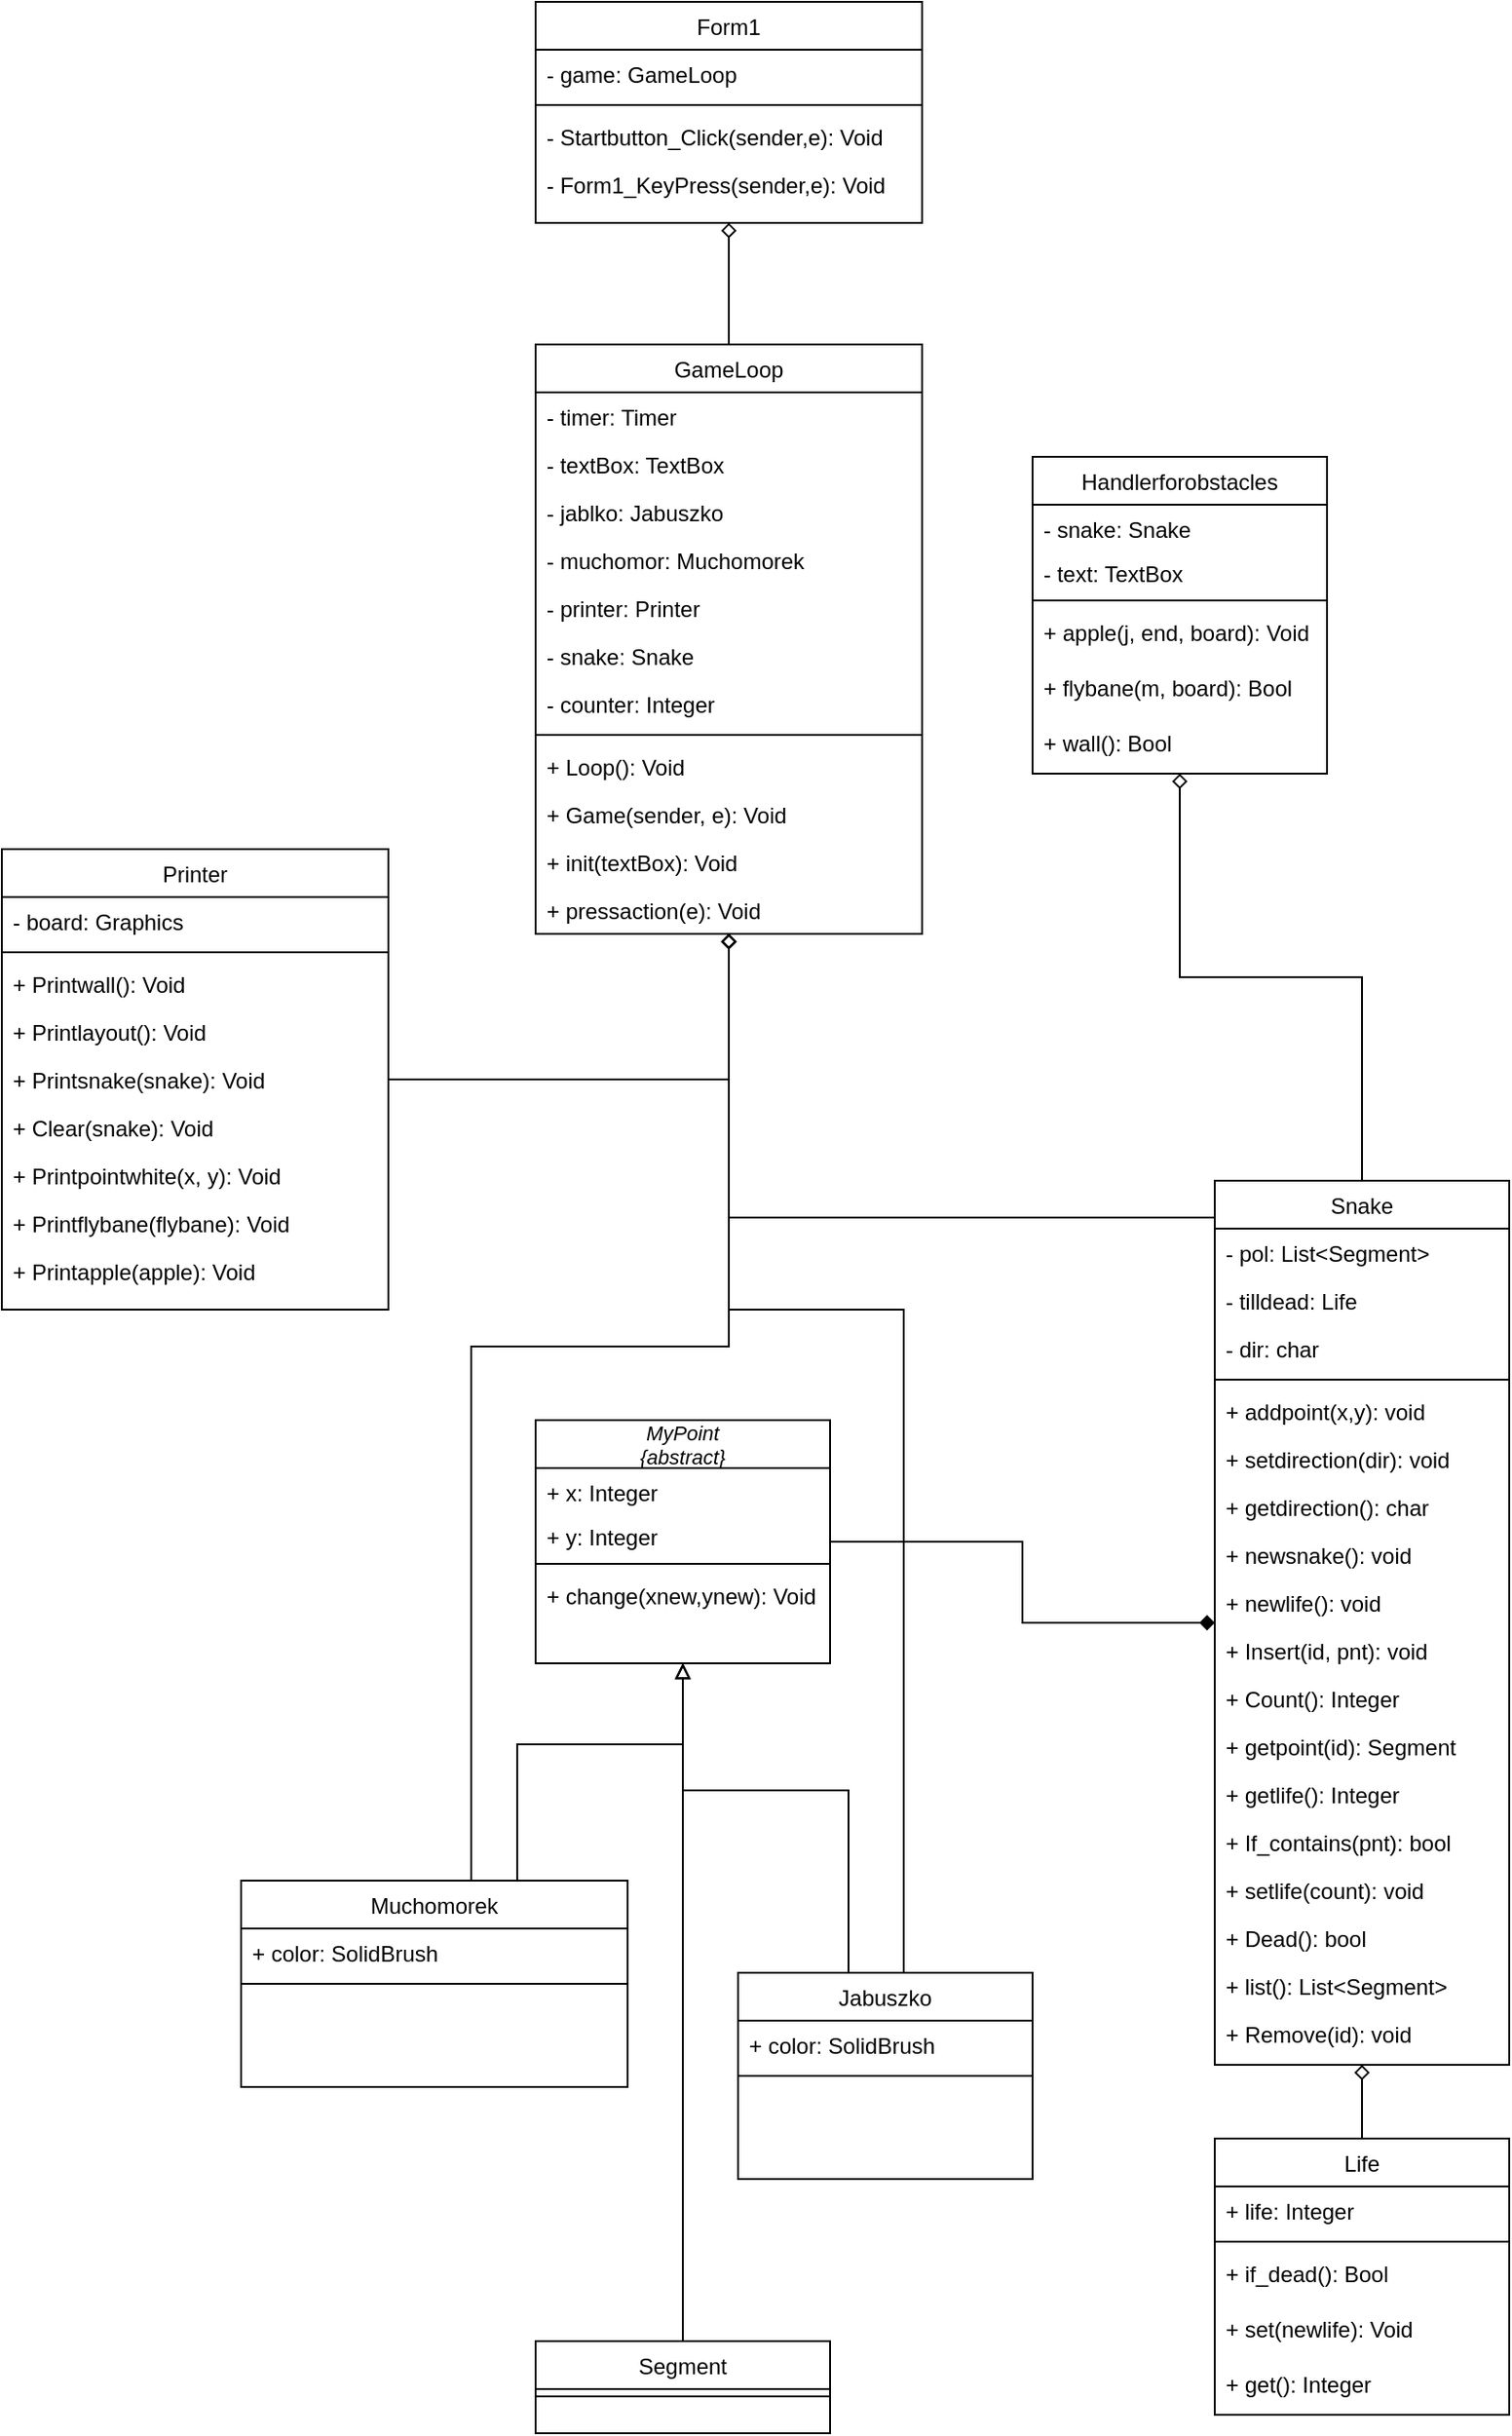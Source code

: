<mxfile version="14.7.3" type="device"><diagram id="C5RBs43oDa-KdzZeNtuy" name="Page-1"><mxGraphModel dx="1221" dy="682" grid="1" gridSize="10" guides="1" tooltips="1" connect="1" arrows="1" fold="1" page="1" pageScale="1" pageWidth="1169" pageHeight="1654" math="0" shadow="0"><root><mxCell id="WIyWlLk6GJQsqaUBKTNV-0"/><mxCell id="WIyWlLk6GJQsqaUBKTNV-1" parent="WIyWlLk6GJQsqaUBKTNV-0"/><mxCell id="AIkKR88uzF-q2asDHM5f-20" style="edgeStyle=orthogonalEdgeStyle;rounded=0;orthogonalLoop=1;jettySize=auto;html=1;endArrow=diamond;endFill=0;" edge="1" parent="WIyWlLk6GJQsqaUBKTNV-1" source="zkfFHV4jXpPFQw0GAbJ--0" target="zkfFHV4jXpPFQw0GAbJ--13"><mxGeometry relative="1" as="geometry"><Array as="points"><mxPoint x="905" y="960"/></Array></mxGeometry></mxCell><mxCell id="AIkKR88uzF-q2asDHM5f-21" style="edgeStyle=orthogonalEdgeStyle;rounded=0;orthogonalLoop=1;jettySize=auto;html=1;endArrow=diamond;endFill=0;" edge="1" parent="WIyWlLk6GJQsqaUBKTNV-1" source="zkfFHV4jXpPFQw0GAbJ--0" target="8PgcTjqdIKJs4auj-AQr-32"><mxGeometry relative="1" as="geometry"/></mxCell><mxCell id="zkfFHV4jXpPFQw0GAbJ--0" value="Snake" style="swimlane;fontStyle=0;align=center;verticalAlign=top;childLayout=stackLayout;horizontal=1;startSize=26;horizontalStack=0;resizeParent=1;resizeLast=0;collapsible=1;marginBottom=0;rounded=0;shadow=0;strokeWidth=1;" parent="WIyWlLk6GJQsqaUBKTNV-1" vertex="1"><mxGeometry x="1169" y="940" width="160" height="480" as="geometry"><mxRectangle x="230" y="140" width="160" height="26" as="alternateBounds"/></mxGeometry></mxCell><mxCell id="zkfFHV4jXpPFQw0GAbJ--1" value="- pol: List&lt;Segment&gt;" style="text;align=left;verticalAlign=top;spacingLeft=4;spacingRight=4;overflow=hidden;rotatable=0;points=[[0,0.5],[1,0.5]];portConstraint=eastwest;" parent="zkfFHV4jXpPFQw0GAbJ--0" vertex="1"><mxGeometry y="26" width="160" height="26" as="geometry"/></mxCell><mxCell id="zkfFHV4jXpPFQw0GAbJ--2" value="- tilldead: Life" style="text;align=left;verticalAlign=top;spacingLeft=4;spacingRight=4;overflow=hidden;rotatable=0;points=[[0,0.5],[1,0.5]];portConstraint=eastwest;rounded=0;shadow=0;html=0;" parent="zkfFHV4jXpPFQw0GAbJ--0" vertex="1"><mxGeometry y="52" width="160" height="26" as="geometry"/></mxCell><mxCell id="zkfFHV4jXpPFQw0GAbJ--3" value="- dir: char" style="text;align=left;verticalAlign=top;spacingLeft=4;spacingRight=4;overflow=hidden;rotatable=0;points=[[0,0.5],[1,0.5]];portConstraint=eastwest;rounded=0;shadow=0;html=0;" parent="zkfFHV4jXpPFQw0GAbJ--0" vertex="1"><mxGeometry y="78" width="160" height="26" as="geometry"/></mxCell><mxCell id="zkfFHV4jXpPFQw0GAbJ--4" value="" style="line;html=1;strokeWidth=1;align=left;verticalAlign=middle;spacingTop=-1;spacingLeft=3;spacingRight=3;rotatable=0;labelPosition=right;points=[];portConstraint=eastwest;" parent="zkfFHV4jXpPFQw0GAbJ--0" vertex="1"><mxGeometry y="104" width="160" height="8" as="geometry"/></mxCell><mxCell id="zkfFHV4jXpPFQw0GAbJ--5" value="+ addpoint(x,y): void" style="text;align=left;verticalAlign=top;spacingLeft=4;spacingRight=4;overflow=hidden;rotatable=0;points=[[0,0.5],[1,0.5]];portConstraint=eastwest;" parent="zkfFHV4jXpPFQw0GAbJ--0" vertex="1"><mxGeometry y="112" width="160" height="26" as="geometry"/></mxCell><mxCell id="8PgcTjqdIKJs4auj-AQr-12" value="+ setdirection(dir): void" style="text;align=left;verticalAlign=top;spacingLeft=4;spacingRight=4;overflow=hidden;rotatable=0;points=[[0,0.5],[1,0.5]];portConstraint=eastwest;fontStyle=0" parent="zkfFHV4jXpPFQw0GAbJ--0" vertex="1"><mxGeometry y="138" width="160" height="26" as="geometry"/></mxCell><mxCell id="8PgcTjqdIKJs4auj-AQr-13" value="+ getdirection(): char" style="text;align=left;verticalAlign=top;spacingLeft=4;spacingRight=4;overflow=hidden;rotatable=0;points=[[0,0.5],[1,0.5]];portConstraint=eastwest;fontStyle=0" parent="zkfFHV4jXpPFQw0GAbJ--0" vertex="1"><mxGeometry y="164" width="160" height="26" as="geometry"/></mxCell><mxCell id="8PgcTjqdIKJs4auj-AQr-78" value="+ newsnake(): void" style="text;align=left;verticalAlign=top;spacingLeft=4;spacingRight=4;overflow=hidden;rotatable=0;points=[[0,0.5],[1,0.5]];portConstraint=eastwest;fontStyle=0" parent="zkfFHV4jXpPFQw0GAbJ--0" vertex="1"><mxGeometry y="190" width="160" height="26" as="geometry"/></mxCell><mxCell id="8PgcTjqdIKJs4auj-AQr-80" value="+ newlife(): void" style="text;align=left;verticalAlign=top;spacingLeft=4;spacingRight=4;overflow=hidden;rotatable=0;points=[[0,0.5],[1,0.5]];portConstraint=eastwest;fontStyle=0" parent="zkfFHV4jXpPFQw0GAbJ--0" vertex="1"><mxGeometry y="216" width="160" height="26" as="geometry"/></mxCell><mxCell id="8PgcTjqdIKJs4auj-AQr-84" value="+ Insert(id, pnt): void" style="text;align=left;verticalAlign=top;spacingLeft=4;spacingRight=4;overflow=hidden;rotatable=0;points=[[0,0.5],[1,0.5]];portConstraint=eastwest;fontStyle=0" parent="zkfFHV4jXpPFQw0GAbJ--0" vertex="1"><mxGeometry y="242" width="160" height="26" as="geometry"/></mxCell><mxCell id="8PgcTjqdIKJs4auj-AQr-86" value="+ Count(): Integer" style="text;align=left;verticalAlign=top;spacingLeft=4;spacingRight=4;overflow=hidden;rotatable=0;points=[[0,0.5],[1,0.5]];portConstraint=eastwest;fontStyle=0" parent="zkfFHV4jXpPFQw0GAbJ--0" vertex="1"><mxGeometry y="268" width="160" height="26" as="geometry"/></mxCell><mxCell id="8PgcTjqdIKJs4auj-AQr-87" value="+ getpoint(id): Segment" style="text;align=left;verticalAlign=top;spacingLeft=4;spacingRight=4;overflow=hidden;rotatable=0;points=[[0,0.5],[1,0.5]];portConstraint=eastwest;fontStyle=0" parent="zkfFHV4jXpPFQw0GAbJ--0" vertex="1"><mxGeometry y="294" width="160" height="26" as="geometry"/></mxCell><mxCell id="8PgcTjqdIKJs4auj-AQr-85" value="+ getlife(): Integer" style="text;align=left;verticalAlign=top;spacingLeft=4;spacingRight=4;overflow=hidden;rotatable=0;points=[[0,0.5],[1,0.5]];portConstraint=eastwest;fontStyle=0" parent="zkfFHV4jXpPFQw0GAbJ--0" vertex="1"><mxGeometry y="320" width="160" height="26" as="geometry"/></mxCell><mxCell id="8PgcTjqdIKJs4auj-AQr-88" value="+ If_contains(pnt): bool" style="text;align=left;verticalAlign=top;spacingLeft=4;spacingRight=4;overflow=hidden;rotatable=0;points=[[0,0.5],[1,0.5]];portConstraint=eastwest;fontStyle=0" parent="zkfFHV4jXpPFQw0GAbJ--0" vertex="1"><mxGeometry y="346" width="160" height="26" as="geometry"/></mxCell><mxCell id="8PgcTjqdIKJs4auj-AQr-90" value="+ setlife(count): void" style="text;align=left;verticalAlign=top;spacingLeft=4;spacingRight=4;overflow=hidden;rotatable=0;points=[[0,0.5],[1,0.5]];portConstraint=eastwest;fontStyle=0" parent="zkfFHV4jXpPFQw0GAbJ--0" vertex="1"><mxGeometry y="372" width="160" height="26" as="geometry"/></mxCell><mxCell id="8PgcTjqdIKJs4auj-AQr-89" value="+ Dead(): bool" style="text;align=left;verticalAlign=top;spacingLeft=4;spacingRight=4;overflow=hidden;rotatable=0;points=[[0,0.5],[1,0.5]];portConstraint=eastwest;fontStyle=0" parent="zkfFHV4jXpPFQw0GAbJ--0" vertex="1"><mxGeometry y="398" width="160" height="26" as="geometry"/></mxCell><mxCell id="8PgcTjqdIKJs4auj-AQr-91" value="+ list(): List&lt;Segment&gt;" style="text;align=left;verticalAlign=top;spacingLeft=4;spacingRight=4;overflow=hidden;rotatable=0;points=[[0,0.5],[1,0.5]];portConstraint=eastwest;fontStyle=0" parent="zkfFHV4jXpPFQw0GAbJ--0" vertex="1"><mxGeometry y="424" width="160" height="26" as="geometry"/></mxCell><mxCell id="8PgcTjqdIKJs4auj-AQr-92" value="+ Remove(id): void" style="text;align=left;verticalAlign=top;spacingLeft=4;spacingRight=4;overflow=hidden;rotatable=0;points=[[0,0.5],[1,0.5]];portConstraint=eastwest;fontStyle=0" parent="zkfFHV4jXpPFQw0GAbJ--0" vertex="1"><mxGeometry y="450" width="160" height="26" as="geometry"/></mxCell><mxCell id="zkfFHV4jXpPFQw0GAbJ--6" value="Form1" style="swimlane;fontStyle=0;align=center;verticalAlign=top;childLayout=stackLayout;horizontal=1;startSize=26;horizontalStack=0;resizeParent=1;resizeLast=0;collapsible=1;marginBottom=0;rounded=0;shadow=0;strokeWidth=1;" parent="WIyWlLk6GJQsqaUBKTNV-1" vertex="1"><mxGeometry x="800" y="300" width="210" height="120" as="geometry"><mxRectangle x="130" y="380" width="160" height="26" as="alternateBounds"/></mxGeometry></mxCell><mxCell id="zkfFHV4jXpPFQw0GAbJ--7" value="- game: GameLoop" style="text;align=left;verticalAlign=top;spacingLeft=4;spacingRight=4;overflow=hidden;rotatable=0;points=[[0,0.5],[1,0.5]];portConstraint=eastwest;" parent="zkfFHV4jXpPFQw0GAbJ--6" vertex="1"><mxGeometry y="26" width="210" height="26" as="geometry"/></mxCell><mxCell id="zkfFHV4jXpPFQw0GAbJ--9" value="" style="line;html=1;strokeWidth=1;align=left;verticalAlign=middle;spacingTop=-1;spacingLeft=3;spacingRight=3;rotatable=0;labelPosition=right;points=[];portConstraint=eastwest;" parent="zkfFHV4jXpPFQw0GAbJ--6" vertex="1"><mxGeometry y="52" width="210" height="8" as="geometry"/></mxCell><mxCell id="zkfFHV4jXpPFQw0GAbJ--11" value="- Startbutton_Click(sender,e): Void" style="text;align=left;verticalAlign=top;spacingLeft=4;spacingRight=4;overflow=hidden;rotatable=0;points=[[0,0.5],[1,0.5]];portConstraint=eastwest;" parent="zkfFHV4jXpPFQw0GAbJ--6" vertex="1"><mxGeometry y="60" width="210" height="26" as="geometry"/></mxCell><mxCell id="8PgcTjqdIKJs4auj-AQr-39" value="- Form1_KeyPress(sender,e): Void" style="text;align=left;verticalAlign=top;spacingLeft=4;spacingRight=4;overflow=hidden;rotatable=0;points=[[0,0.5],[1,0.5]];portConstraint=eastwest;" parent="zkfFHV4jXpPFQw0GAbJ--6" vertex="1"><mxGeometry y="86" width="210" height="26" as="geometry"/></mxCell><mxCell id="AIkKR88uzF-q2asDHM5f-14" style="edgeStyle=orthogonalEdgeStyle;rounded=0;orthogonalLoop=1;jettySize=auto;html=1;entryX=0.5;entryY=1;entryDx=0;entryDy=0;endArrow=diamond;endFill=0;" edge="1" parent="WIyWlLk6GJQsqaUBKTNV-1" source="zkfFHV4jXpPFQw0GAbJ--13" target="zkfFHV4jXpPFQw0GAbJ--6"><mxGeometry relative="1" as="geometry"/></mxCell><mxCell id="zkfFHV4jXpPFQw0GAbJ--13" value="GameLoop" style="swimlane;fontStyle=0;align=center;verticalAlign=top;childLayout=stackLayout;horizontal=1;startSize=26;horizontalStack=0;resizeParent=1;resizeLast=0;collapsible=1;marginBottom=0;rounded=0;shadow=0;strokeWidth=1;" parent="WIyWlLk6GJQsqaUBKTNV-1" vertex="1"><mxGeometry x="800" y="486" width="210" height="320" as="geometry"><mxRectangle x="340" y="380" width="170" height="26" as="alternateBounds"/></mxGeometry></mxCell><mxCell id="8PgcTjqdIKJs4auj-AQr-40" value="- timer: Timer" style="text;align=left;verticalAlign=top;spacingLeft=4;spacingRight=4;overflow=hidden;rotatable=0;points=[[0,0.5],[1,0.5]];portConstraint=eastwest;" parent="zkfFHV4jXpPFQw0GAbJ--13" vertex="1"><mxGeometry y="26" width="210" height="26" as="geometry"/></mxCell><mxCell id="8PgcTjqdIKJs4auj-AQr-42" value="- textBox: TextBox" style="text;align=left;verticalAlign=top;spacingLeft=4;spacingRight=4;overflow=hidden;rotatable=0;points=[[0,0.5],[1,0.5]];portConstraint=eastwest;" parent="zkfFHV4jXpPFQw0GAbJ--13" vertex="1"><mxGeometry y="52" width="210" height="26" as="geometry"/></mxCell><mxCell id="8PgcTjqdIKJs4auj-AQr-43" value="- jablko: Jabuszko" style="text;align=left;verticalAlign=top;spacingLeft=4;spacingRight=4;overflow=hidden;rotatable=0;points=[[0,0.5],[1,0.5]];portConstraint=eastwest;" parent="zkfFHV4jXpPFQw0GAbJ--13" vertex="1"><mxGeometry y="78" width="210" height="26" as="geometry"/></mxCell><mxCell id="8PgcTjqdIKJs4auj-AQr-44" value="- muchomor: Muchomorek" style="text;align=left;verticalAlign=top;spacingLeft=4;spacingRight=4;overflow=hidden;rotatable=0;points=[[0,0.5],[1,0.5]];portConstraint=eastwest;" parent="zkfFHV4jXpPFQw0GAbJ--13" vertex="1"><mxGeometry y="104" width="210" height="26" as="geometry"/></mxCell><mxCell id="8PgcTjqdIKJs4auj-AQr-76" value="- printer: Printer" style="text;align=left;verticalAlign=top;spacingLeft=4;spacingRight=4;overflow=hidden;rotatable=0;points=[[0,0.5],[1,0.5]];portConstraint=eastwest;" parent="zkfFHV4jXpPFQw0GAbJ--13" vertex="1"><mxGeometry y="130" width="210" height="26" as="geometry"/></mxCell><mxCell id="8PgcTjqdIKJs4auj-AQr-77" value="- snake: Snake" style="text;align=left;verticalAlign=top;spacingLeft=4;spacingRight=4;overflow=hidden;rotatable=0;points=[[0,0.5],[1,0.5]];portConstraint=eastwest;" parent="zkfFHV4jXpPFQw0GAbJ--13" vertex="1"><mxGeometry y="156" width="210" height="26" as="geometry"/></mxCell><mxCell id="AIkKR88uzF-q2asDHM5f-23" value="- counter: Integer" style="text;align=left;verticalAlign=top;spacingLeft=4;spacingRight=4;overflow=hidden;rotatable=0;points=[[0,0.5],[1,0.5]];portConstraint=eastwest;" vertex="1" parent="zkfFHV4jXpPFQw0GAbJ--13"><mxGeometry y="182" width="210" height="26" as="geometry"/></mxCell><mxCell id="zkfFHV4jXpPFQw0GAbJ--15" value="" style="line;html=1;strokeWidth=1;align=left;verticalAlign=middle;spacingTop=-1;spacingLeft=3;spacingRight=3;rotatable=0;labelPosition=right;points=[];portConstraint=eastwest;" parent="zkfFHV4jXpPFQw0GAbJ--13" vertex="1"><mxGeometry y="208" width="210" height="8" as="geometry"/></mxCell><mxCell id="8PgcTjqdIKJs4auj-AQr-41" value="+ Loop(): Void" style="text;align=left;verticalAlign=top;spacingLeft=4;spacingRight=4;overflow=hidden;rotatable=0;points=[[0,0.5],[1,0.5]];portConstraint=eastwest;" parent="zkfFHV4jXpPFQw0GAbJ--13" vertex="1"><mxGeometry y="216" width="210" height="26" as="geometry"/></mxCell><mxCell id="8PgcTjqdIKJs4auj-AQr-45" value="+ Game(sender, e): Void" style="text;align=left;verticalAlign=top;spacingLeft=4;spacingRight=4;overflow=hidden;rotatable=0;points=[[0,0.5],[1,0.5]];portConstraint=eastwest;" parent="zkfFHV4jXpPFQw0GAbJ--13" vertex="1"><mxGeometry y="242" width="210" height="26" as="geometry"/></mxCell><mxCell id="8PgcTjqdIKJs4auj-AQr-47" value="+ init(textBox): Void" style="text;align=left;verticalAlign=top;spacingLeft=4;spacingRight=4;overflow=hidden;rotatable=0;points=[[0,0.5],[1,0.5]];portConstraint=eastwest;" parent="zkfFHV4jXpPFQw0GAbJ--13" vertex="1"><mxGeometry y="268" width="210" height="26" as="geometry"/></mxCell><mxCell id="8PgcTjqdIKJs4auj-AQr-48" value="+ pressaction(e): Void" style="text;align=left;verticalAlign=top;spacingLeft=4;spacingRight=4;overflow=hidden;rotatable=0;points=[[0,0.5],[1,0.5]];portConstraint=eastwest;" parent="zkfFHV4jXpPFQw0GAbJ--13" vertex="1"><mxGeometry y="294" width="210" height="26" as="geometry"/></mxCell><mxCell id="AIkKR88uzF-q2asDHM5f-22" style="edgeStyle=orthogonalEdgeStyle;rounded=0;orthogonalLoop=1;jettySize=auto;html=1;entryX=0.5;entryY=1;entryDx=0;entryDy=0;endArrow=diamond;endFill=0;" edge="1" parent="WIyWlLk6GJQsqaUBKTNV-1" source="8PgcTjqdIKJs4auj-AQr-5" target="zkfFHV4jXpPFQw0GAbJ--0"><mxGeometry relative="1" as="geometry"/></mxCell><mxCell id="8PgcTjqdIKJs4auj-AQr-5" value="Life" style="swimlane;fontStyle=0;align=center;verticalAlign=top;childLayout=stackLayout;horizontal=1;startSize=26;horizontalStack=0;resizeParent=1;resizeLast=0;collapsible=1;marginBottom=0;rounded=0;shadow=0;strokeWidth=1;" parent="WIyWlLk6GJQsqaUBKTNV-1" vertex="1"><mxGeometry x="1169" y="1460" width="160" height="150" as="geometry"><mxRectangle x="130" y="380" width="160" height="26" as="alternateBounds"/></mxGeometry></mxCell><mxCell id="8PgcTjqdIKJs4auj-AQr-6" value="+ life: Integer" style="text;align=left;verticalAlign=top;spacingLeft=4;spacingRight=4;overflow=hidden;rotatable=0;points=[[0,0.5],[1,0.5]];portConstraint=eastwest;" parent="8PgcTjqdIKJs4auj-AQr-5" vertex="1"><mxGeometry y="26" width="160" height="26" as="geometry"/></mxCell><mxCell id="8PgcTjqdIKJs4auj-AQr-8" value="" style="line;html=1;strokeWidth=1;align=left;verticalAlign=middle;spacingTop=-1;spacingLeft=3;spacingRight=3;rotatable=0;labelPosition=right;points=[];portConstraint=eastwest;" parent="8PgcTjqdIKJs4auj-AQr-5" vertex="1"><mxGeometry y="52" width="160" height="8" as="geometry"/></mxCell><mxCell id="8PgcTjqdIKJs4auj-AQr-10" value="+ if_dead(): Bool" style="text;align=left;verticalAlign=top;spacingLeft=4;spacingRight=4;overflow=hidden;rotatable=0;points=[[0,0.5],[1,0.5]];portConstraint=eastwest;" parent="8PgcTjqdIKJs4auj-AQr-5" vertex="1"><mxGeometry y="60" width="160" height="30" as="geometry"/></mxCell><mxCell id="8PgcTjqdIKJs4auj-AQr-11" value="+ set(newlife): Void" style="text;align=left;verticalAlign=top;spacingLeft=4;spacingRight=4;overflow=hidden;rotatable=0;points=[[0,0.5],[1,0.5]];portConstraint=eastwest;" parent="8PgcTjqdIKJs4auj-AQr-5" vertex="1"><mxGeometry y="90" width="160" height="30" as="geometry"/></mxCell><mxCell id="AIkKR88uzF-q2asDHM5f-1" value="+ get(): Integer" style="text;align=left;verticalAlign=top;spacingLeft=4;spacingRight=4;overflow=hidden;rotatable=0;points=[[0,0.5],[1,0.5]];portConstraint=eastwest;" vertex="1" parent="8PgcTjqdIKJs4auj-AQr-5"><mxGeometry y="120" width="160" height="30" as="geometry"/></mxCell><mxCell id="AIkKR88uzF-q2asDHM5f-16" style="edgeStyle=orthogonalEdgeStyle;rounded=0;orthogonalLoop=1;jettySize=auto;html=1;endArrow=diamond;endFill=1;" edge="1" parent="WIyWlLk6GJQsqaUBKTNV-1" source="8PgcTjqdIKJs4auj-AQr-14" target="zkfFHV4jXpPFQw0GAbJ--0"><mxGeometry relative="1" as="geometry"/></mxCell><mxCell id="8PgcTjqdIKJs4auj-AQr-14" value="MyPoint&#10;{abstract}" style="swimlane;fontStyle=2;align=center;verticalAlign=middle;childLayout=stackLayout;horizontal=1;startSize=26;horizontalStack=0;resizeParent=1;resizeLast=0;collapsible=1;marginBottom=0;rounded=0;shadow=0;strokeWidth=1;fontSize=11;" parent="WIyWlLk6GJQsqaUBKTNV-1" vertex="1"><mxGeometry x="800" y="1070" width="160" height="132" as="geometry"><mxRectangle x="130" y="380" width="160" height="26" as="alternateBounds"/></mxGeometry></mxCell><mxCell id="8PgcTjqdIKJs4auj-AQr-15" value="+ x: Integer" style="text;align=left;verticalAlign=top;spacingLeft=4;spacingRight=4;overflow=hidden;rotatable=0;points=[[0,0.5],[1,0.5]];portConstraint=eastwest;" parent="8PgcTjqdIKJs4auj-AQr-14" vertex="1"><mxGeometry y="26" width="160" height="24" as="geometry"/></mxCell><mxCell id="8PgcTjqdIKJs4auj-AQr-19" value="+ y: Integer" style="text;align=left;verticalAlign=top;spacingLeft=4;spacingRight=4;overflow=hidden;rotatable=0;points=[[0,0.5],[1,0.5]];portConstraint=eastwest;" parent="8PgcTjqdIKJs4auj-AQr-14" vertex="1"><mxGeometry y="50" width="160" height="24" as="geometry"/></mxCell><mxCell id="8PgcTjqdIKJs4auj-AQr-16" value="" style="line;html=1;strokeWidth=1;align=left;verticalAlign=middle;spacingTop=-1;spacingLeft=3;spacingRight=3;rotatable=0;labelPosition=right;points=[];portConstraint=eastwest;" parent="8PgcTjqdIKJs4auj-AQr-14" vertex="1"><mxGeometry y="74" width="160" height="8" as="geometry"/></mxCell><mxCell id="8PgcTjqdIKJs4auj-AQr-17" value="+ change(xnew,ynew): Void" style="text;align=left;verticalAlign=top;spacingLeft=4;spacingRight=4;overflow=hidden;rotatable=0;points=[[0,0.5],[1,0.5]];portConstraint=eastwest;" parent="8PgcTjqdIKJs4auj-AQr-14" vertex="1"><mxGeometry y="82" width="160" height="30" as="geometry"/></mxCell><mxCell id="AIkKR88uzF-q2asDHM5f-17" style="edgeStyle=orthogonalEdgeStyle;rounded=0;orthogonalLoop=1;jettySize=auto;html=1;endArrow=diamond;endFill=0;" edge="1" parent="WIyWlLk6GJQsqaUBKTNV-1" source="8PgcTjqdIKJs4auj-AQr-20" target="zkfFHV4jXpPFQw0GAbJ--13"><mxGeometry relative="1" as="geometry"><Array as="points"><mxPoint x="1000" y="1010"/><mxPoint x="905" y="1010"/></Array></mxGeometry></mxCell><mxCell id="AIkKR88uzF-q2asDHM5f-34" style="edgeStyle=orthogonalEdgeStyle;rounded=0;orthogonalLoop=1;jettySize=auto;html=1;fontSize=11;endArrow=block;endFill=0;" edge="1" parent="WIyWlLk6GJQsqaUBKTNV-1" source="8PgcTjqdIKJs4auj-AQr-20" target="8PgcTjqdIKJs4auj-AQr-14"><mxGeometry relative="1" as="geometry"><Array as="points"><mxPoint x="970" y="1271"/><mxPoint x="880" y="1271"/></Array></mxGeometry></mxCell><mxCell id="8PgcTjqdIKJs4auj-AQr-20" value="Jabuszko" style="swimlane;fontStyle=0;align=center;verticalAlign=top;childLayout=stackLayout;horizontal=1;startSize=26;horizontalStack=0;resizeParent=1;resizeLast=0;collapsible=1;marginBottom=0;rounded=0;shadow=0;strokeWidth=1;" parent="WIyWlLk6GJQsqaUBKTNV-1" vertex="1"><mxGeometry x="910" y="1370" width="160" height="112" as="geometry"><mxRectangle x="130" y="380" width="160" height="26" as="alternateBounds"/></mxGeometry></mxCell><mxCell id="AIkKR88uzF-q2asDHM5f-0" value="+ color: SolidBrush" style="text;align=left;verticalAlign=top;spacingLeft=4;spacingRight=4;overflow=hidden;rotatable=0;points=[[0,0.5],[1,0.5]];portConstraint=eastwest;" vertex="1" parent="8PgcTjqdIKJs4auj-AQr-20"><mxGeometry y="26" width="160" height="26" as="geometry"/></mxCell><mxCell id="8PgcTjqdIKJs4auj-AQr-23" value="" style="line;html=1;strokeWidth=1;align=left;verticalAlign=middle;spacingTop=-1;spacingLeft=3;spacingRight=3;rotatable=0;labelPosition=right;points=[];portConstraint=eastwest;" parent="8PgcTjqdIKJs4auj-AQr-20" vertex="1"><mxGeometry y="52" width="160" height="8" as="geometry"/></mxCell><mxCell id="8PgcTjqdIKJs4auj-AQr-32" value="Handlerforobstacles" style="swimlane;fontStyle=0;align=center;verticalAlign=middle;childLayout=stackLayout;horizontal=1;startSize=26;horizontalStack=0;resizeParent=1;resizeLast=0;collapsible=1;marginBottom=0;rounded=0;shadow=0;strokeWidth=1;" parent="WIyWlLk6GJQsqaUBKTNV-1" vertex="1"><mxGeometry x="1070" y="547" width="160" height="172" as="geometry"><mxRectangle x="130" y="380" width="160" height="26" as="alternateBounds"/></mxGeometry></mxCell><mxCell id="8PgcTjqdIKJs4auj-AQr-33" value="- snake: Snake" style="text;align=left;verticalAlign=top;spacingLeft=4;spacingRight=4;overflow=hidden;rotatable=0;points=[[0,0.5],[1,0.5]];portConstraint=eastwest;" parent="8PgcTjqdIKJs4auj-AQr-32" vertex="1"><mxGeometry y="26" width="160" height="24" as="geometry"/></mxCell><mxCell id="8PgcTjqdIKJs4auj-AQr-34" value="- text: TextBox" style="text;align=left;verticalAlign=top;spacingLeft=4;spacingRight=4;overflow=hidden;rotatable=0;points=[[0,0.5],[1,0.5]];portConstraint=eastwest;" parent="8PgcTjqdIKJs4auj-AQr-32" vertex="1"><mxGeometry y="50" width="160" height="24" as="geometry"/></mxCell><mxCell id="8PgcTjqdIKJs4auj-AQr-35" value="" style="line;html=1;strokeWidth=1;align=left;verticalAlign=middle;spacingTop=-1;spacingLeft=3;spacingRight=3;rotatable=0;labelPosition=right;points=[];portConstraint=eastwest;" parent="8PgcTjqdIKJs4auj-AQr-32" vertex="1"><mxGeometry y="74" width="160" height="8" as="geometry"/></mxCell><mxCell id="8PgcTjqdIKJs4auj-AQr-36" value="+ apple(j, end, board): Void" style="text;align=left;verticalAlign=top;spacingLeft=4;spacingRight=4;overflow=hidden;rotatable=0;points=[[0,0.5],[1,0.5]];portConstraint=eastwest;" parent="8PgcTjqdIKJs4auj-AQr-32" vertex="1"><mxGeometry y="82" width="160" height="30" as="geometry"/></mxCell><mxCell id="8PgcTjqdIKJs4auj-AQr-37" value="+ flybane(m, board): Bool" style="text;align=left;verticalAlign=top;spacingLeft=4;spacingRight=4;overflow=hidden;rotatable=0;points=[[0,0.5],[1,0.5]];portConstraint=eastwest;" parent="8PgcTjqdIKJs4auj-AQr-32" vertex="1"><mxGeometry y="112" width="160" height="30" as="geometry"/></mxCell><mxCell id="8PgcTjqdIKJs4auj-AQr-38" value="+ wall(): Bool" style="text;align=left;verticalAlign=top;spacingLeft=4;spacingRight=4;overflow=hidden;rotatable=0;points=[[0,0.5],[1,0.5]];portConstraint=eastwest;" parent="8PgcTjqdIKJs4auj-AQr-32" vertex="1"><mxGeometry y="142" width="160" height="30" as="geometry"/></mxCell><mxCell id="AIkKR88uzF-q2asDHM5f-19" style="edgeStyle=orthogonalEdgeStyle;rounded=0;orthogonalLoop=1;jettySize=auto;html=1;entryX=0.5;entryY=1;entryDx=0;entryDy=0;endArrow=diamond;endFill=0;" edge="1" parent="WIyWlLk6GJQsqaUBKTNV-1" source="8PgcTjqdIKJs4auj-AQr-58" target="zkfFHV4jXpPFQw0GAbJ--13"><mxGeometry relative="1" as="geometry"/></mxCell><mxCell id="8PgcTjqdIKJs4auj-AQr-58" value="Printer" style="swimlane;fontStyle=0;align=center;verticalAlign=top;childLayout=stackLayout;horizontal=1;startSize=26;horizontalStack=0;resizeParent=1;resizeLast=0;collapsible=1;marginBottom=0;rounded=0;shadow=0;strokeWidth=1;" parent="WIyWlLk6GJQsqaUBKTNV-1" vertex="1"><mxGeometry x="510" y="760" width="210" height="250" as="geometry"><mxRectangle x="340" y="380" width="170" height="26" as="alternateBounds"/></mxGeometry></mxCell><mxCell id="8PgcTjqdIKJs4auj-AQr-59" value="- board: Graphics" style="text;align=left;verticalAlign=top;spacingLeft=4;spacingRight=4;overflow=hidden;rotatable=0;points=[[0,0.5],[1,0.5]];portConstraint=eastwest;" parent="8PgcTjqdIKJs4auj-AQr-58" vertex="1"><mxGeometry y="26" width="210" height="26" as="geometry"/></mxCell><mxCell id="8PgcTjqdIKJs4auj-AQr-64" value="" style="line;html=1;strokeWidth=1;align=left;verticalAlign=middle;spacingTop=-1;spacingLeft=3;spacingRight=3;rotatable=0;labelPosition=right;points=[];portConstraint=eastwest;" parent="8PgcTjqdIKJs4auj-AQr-58" vertex="1"><mxGeometry y="52" width="210" height="8" as="geometry"/></mxCell><mxCell id="8PgcTjqdIKJs4auj-AQr-65" value="+ Printwall(): Void" style="text;align=left;verticalAlign=top;spacingLeft=4;spacingRight=4;overflow=hidden;rotatable=0;points=[[0,0.5],[1,0.5]];portConstraint=eastwest;" parent="8PgcTjqdIKJs4auj-AQr-58" vertex="1"><mxGeometry y="60" width="210" height="26" as="geometry"/></mxCell><mxCell id="8PgcTjqdIKJs4auj-AQr-70" value="+ Printlayout(): Void " style="text;align=left;verticalAlign=top;spacingLeft=4;spacingRight=4;overflow=hidden;rotatable=0;points=[[0,0.5],[1,0.5]];portConstraint=eastwest;fontStyle=0" parent="8PgcTjqdIKJs4auj-AQr-58" vertex="1"><mxGeometry y="86" width="210" height="26" as="geometry"/></mxCell><mxCell id="8PgcTjqdIKJs4auj-AQr-72" value="+ Printsnake(snake): Void" style="text;align=left;verticalAlign=top;spacingLeft=4;spacingRight=4;overflow=hidden;rotatable=0;points=[[0,0.5],[1,0.5]];portConstraint=eastwest;" parent="8PgcTjqdIKJs4auj-AQr-58" vertex="1"><mxGeometry y="112" width="210" height="26" as="geometry"/></mxCell><mxCell id="8PgcTjqdIKJs4auj-AQr-71" value="+ Clear(snake): Void" style="text;align=left;verticalAlign=top;spacingLeft=4;spacingRight=4;overflow=hidden;rotatable=0;points=[[0,0.5],[1,0.5]];portConstraint=eastwest;" parent="8PgcTjqdIKJs4auj-AQr-58" vertex="1"><mxGeometry y="138" width="210" height="26" as="geometry"/></mxCell><mxCell id="8PgcTjqdIKJs4auj-AQr-73" value="+ Printpointwhite(x, y): Void" style="text;align=left;verticalAlign=top;spacingLeft=4;spacingRight=4;overflow=hidden;rotatable=0;points=[[0,0.5],[1,0.5]];portConstraint=eastwest;" parent="8PgcTjqdIKJs4auj-AQr-58" vertex="1"><mxGeometry y="164" width="210" height="26" as="geometry"/></mxCell><mxCell id="8PgcTjqdIKJs4auj-AQr-74" value="+ Printflybane(flybane): Void" style="text;align=left;verticalAlign=top;spacingLeft=4;spacingRight=4;overflow=hidden;rotatable=0;points=[[0,0.5],[1,0.5]];portConstraint=eastwest;" parent="8PgcTjqdIKJs4auj-AQr-58" vertex="1"><mxGeometry y="190" width="210" height="26" as="geometry"/></mxCell><mxCell id="8PgcTjqdIKJs4auj-AQr-75" value="+ Printapple(apple): Void" style="text;align=left;verticalAlign=top;spacingLeft=4;spacingRight=4;overflow=hidden;rotatable=0;points=[[0,0.5],[1,0.5]];portConstraint=eastwest;" parent="8PgcTjqdIKJs4auj-AQr-58" vertex="1"><mxGeometry y="216" width="210" height="26" as="geometry"/></mxCell><mxCell id="AIkKR88uzF-q2asDHM5f-18" style="edgeStyle=orthogonalEdgeStyle;rounded=0;orthogonalLoop=1;jettySize=auto;html=1;endArrow=diamond;endFill=0;" edge="1" parent="WIyWlLk6GJQsqaUBKTNV-1" source="8PgcTjqdIKJs4auj-AQr-27" target="zkfFHV4jXpPFQw0GAbJ--13"><mxGeometry relative="1" as="geometry"><Array as="points"><mxPoint x="765" y="1030"/><mxPoint x="905" y="1030"/></Array></mxGeometry></mxCell><mxCell id="AIkKR88uzF-q2asDHM5f-33" style="edgeStyle=orthogonalEdgeStyle;rounded=0;orthogonalLoop=1;jettySize=auto;html=1;fontSize=11;endArrow=block;endFill=0;" edge="1" parent="WIyWlLk6GJQsqaUBKTNV-1" source="8PgcTjqdIKJs4auj-AQr-27" target="8PgcTjqdIKJs4auj-AQr-14"><mxGeometry relative="1" as="geometry"><Array as="points"><mxPoint x="790" y="1246"/><mxPoint x="880" y="1246"/></Array></mxGeometry></mxCell><mxCell id="8PgcTjqdIKJs4auj-AQr-27" value="Muchomorek" style="swimlane;fontStyle=0;align=center;verticalAlign=top;childLayout=stackLayout;horizontal=1;startSize=26;horizontalStack=0;resizeParent=1;resizeLast=0;collapsible=1;marginBottom=0;rounded=0;shadow=0;strokeWidth=1;" parent="WIyWlLk6GJQsqaUBKTNV-1" vertex="1"><mxGeometry x="640" y="1320" width="210" height="112" as="geometry"><mxRectangle x="130" y="380" width="160" height="26" as="alternateBounds"/></mxGeometry></mxCell><mxCell id="AIkKR88uzF-q2asDHM5f-2" value="+ color: SolidBrush" style="text;align=left;verticalAlign=top;spacingLeft=4;spacingRight=4;overflow=hidden;rotatable=0;points=[[0,0.5],[1,0.5]];portConstraint=eastwest;" vertex="1" parent="8PgcTjqdIKJs4auj-AQr-27"><mxGeometry y="26" width="210" height="26" as="geometry"/></mxCell><mxCell id="8PgcTjqdIKJs4auj-AQr-29" value="" style="line;html=1;strokeWidth=1;align=left;verticalAlign=middle;spacingTop=-1;spacingLeft=3;spacingRight=3;rotatable=0;labelPosition=right;points=[];portConstraint=eastwest;" parent="8PgcTjqdIKJs4auj-AQr-27" vertex="1"><mxGeometry y="52" width="210" height="8" as="geometry"/></mxCell><mxCell id="AIkKR88uzF-q2asDHM5f-30" style="edgeStyle=orthogonalEdgeStyle;rounded=0;orthogonalLoop=1;jettySize=auto;html=1;endArrow=block;endFill=0;" edge="1" parent="WIyWlLk6GJQsqaUBKTNV-1" source="AIkKR88uzF-q2asDHM5f-25" target="8PgcTjqdIKJs4auj-AQr-14"><mxGeometry relative="1" as="geometry"/></mxCell><mxCell id="AIkKR88uzF-q2asDHM5f-25" value="Segment" style="swimlane;fontStyle=0;align=center;verticalAlign=top;childLayout=stackLayout;horizontal=1;startSize=26;horizontalStack=0;resizeParent=1;resizeLast=0;collapsible=1;marginBottom=0;rounded=0;shadow=0;strokeWidth=1;" vertex="1" parent="WIyWlLk6GJQsqaUBKTNV-1"><mxGeometry x="800" y="1570" width="160" height="50" as="geometry"><mxRectangle x="130" y="380" width="160" height="26" as="alternateBounds"/></mxGeometry></mxCell><mxCell id="AIkKR88uzF-q2asDHM5f-28" value="" style="line;html=1;strokeWidth=1;align=left;verticalAlign=middle;spacingTop=-1;spacingLeft=3;spacingRight=3;rotatable=0;labelPosition=right;points=[];portConstraint=eastwest;" vertex="1" parent="AIkKR88uzF-q2asDHM5f-25"><mxGeometry y="26" width="160" height="8" as="geometry"/></mxCell></root></mxGraphModel></diagram></mxfile>